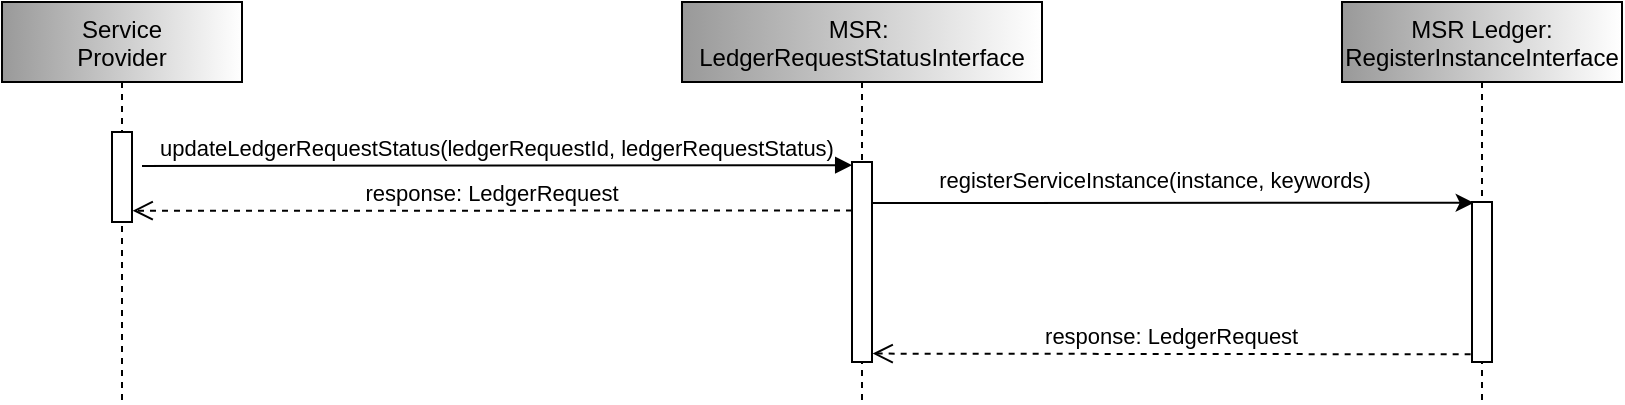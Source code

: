 <mxfile version="19.0.3" type="device"><diagram id="kgpKYQtTHZ0yAKxKKP6v" name="Page-1"><mxGraphModel dx="1422" dy="901" grid="1" gridSize="10" guides="1" tooltips="1" connect="1" arrows="1" fold="1" page="1" pageScale="1" pageWidth="850" pageHeight="1100" math="0" shadow="0"><root><mxCell id="0"/><mxCell id="1" parent="0"/><mxCell id="3nuBFxr9cyL0pnOWT2aG-1" value="Service&#10;Provider" style="shape=umlLifeline;perimeter=lifelinePerimeter;container=1;collapsible=0;recursiveResize=0;rounded=0;shadow=0;strokeWidth=1;fillColor=#999999;gradientColor=#ffffff;gradientDirection=east;" parent="1" vertex="1"><mxGeometry x="160" y="360" width="120" height="200" as="geometry"/></mxCell><mxCell id="3nuBFxr9cyL0pnOWT2aG-2" value="" style="points=[];perimeter=orthogonalPerimeter;rounded=0;shadow=0;strokeWidth=1;" parent="3nuBFxr9cyL0pnOWT2aG-1" vertex="1"><mxGeometry x="55" y="65" width="10" height="45" as="geometry"/></mxCell><mxCell id="3nuBFxr9cyL0pnOWT2aG-5" value="MSR: &#10;LedgerRequestStatusInterface" style="shape=umlLifeline;perimeter=lifelinePerimeter;container=1;collapsible=0;recursiveResize=0;rounded=0;shadow=0;strokeWidth=1;fillColor=#999999;gradientColor=#ffffff;gradientDirection=east;" parent="1" vertex="1"><mxGeometry x="500" y="360" width="180" height="200" as="geometry"/></mxCell><mxCell id="3nuBFxr9cyL0pnOWT2aG-6" value="" style="points=[];perimeter=orthogonalPerimeter;rounded=0;shadow=0;strokeWidth=1;" parent="3nuBFxr9cyL0pnOWT2aG-5" vertex="1"><mxGeometry x="85" y="80" width="10" height="100" as="geometry"/></mxCell><mxCell id="3nuBFxr9cyL0pnOWT2aG-7" value="response: LedgerRequest" style="verticalAlign=bottom;endArrow=open;dashed=1;endSize=8;shadow=0;strokeWidth=1;entryX=1.033;entryY=0.874;entryDx=0;entryDy=0;entryPerimeter=0;exitX=0;exitY=0.243;exitDx=0;exitDy=0;exitPerimeter=0;" parent="1" source="3nuBFxr9cyL0pnOWT2aG-6" target="3nuBFxr9cyL0pnOWT2aG-2" edge="1"><mxGeometry relative="1" as="geometry"><mxPoint x="220" y="460" as="targetPoint"/><mxPoint x="550" y="464" as="sourcePoint"/></mxGeometry></mxCell><mxCell id="3nuBFxr9cyL0pnOWT2aG-8" value="updateLedgerRequestStatus(ledgerRequestId, ledgerRequestStatus)" style="verticalAlign=bottom;endArrow=block;shadow=0;strokeWidth=1;entryX=0.01;entryY=0.016;entryDx=0;entryDy=0;entryPerimeter=0;" parent="1" target="3nuBFxr9cyL0pnOWT2aG-6" edge="1"><mxGeometry relative="1" as="geometry"><mxPoint x="230" y="442" as="sourcePoint"/><mxPoint x="550" y="442" as="targetPoint"/></mxGeometry></mxCell><mxCell id="A-UCpLVXiNFAGMkjzKV_-2" value="MSR Ledger:&#10;RegisterInstanceInterface" style="shape=umlLifeline;perimeter=lifelinePerimeter;container=1;collapsible=0;recursiveResize=0;rounded=0;shadow=0;strokeWidth=1;fillColor=#999999;gradientColor=#ffffff;gradientDirection=east;" parent="1" vertex="1"><mxGeometry x="830" y="360" width="140" height="200" as="geometry"/></mxCell><mxCell id="A-UCpLVXiNFAGMkjzKV_-3" value="" style="points=[];perimeter=orthogonalPerimeter;rounded=0;shadow=0;strokeWidth=1;" parent="A-UCpLVXiNFAGMkjzKV_-2" vertex="1"><mxGeometry x="65" y="100" width="10" height="80" as="geometry"/></mxCell><mxCell id="A-UCpLVXiNFAGMkjzKV_-4" value="registerServiceInstance(instance, keywords)" style="rounded=0;orthogonalLoop=1;jettySize=auto;html=1;entryX=0.086;entryY=0.005;entryDx=0;entryDy=0;entryPerimeter=0;exitX=1;exitY=0.205;exitDx=0;exitDy=0;exitPerimeter=0;" parent="1" source="3nuBFxr9cyL0pnOWT2aG-6" target="A-UCpLVXiNFAGMkjzKV_-3" edge="1"><mxGeometry x="-0.06" y="11" relative="1" as="geometry"><mxPoint x="570" y="460" as="sourcePoint"/><mxPoint as="offset"/></mxGeometry></mxCell><mxCell id="A-UCpLVXiNFAGMkjzKV_-6" value="response: LedgerRequest" style="verticalAlign=bottom;endArrow=open;dashed=1;endSize=8;exitX=-0.067;exitY=0.952;shadow=0;strokeWidth=1;exitDx=0;exitDy=0;exitPerimeter=0;entryX=1.033;entryY=0.958;entryDx=0;entryDy=0;entryPerimeter=0;" parent="1" source="A-UCpLVXiNFAGMkjzKV_-3" target="3nuBFxr9cyL0pnOWT2aG-6" edge="1"><mxGeometry relative="1" as="geometry"><mxPoint x="560" y="536" as="targetPoint"/><mxPoint x="890.83" y="531.81" as="sourcePoint"/></mxGeometry></mxCell></root></mxGraphModel></diagram></mxfile>